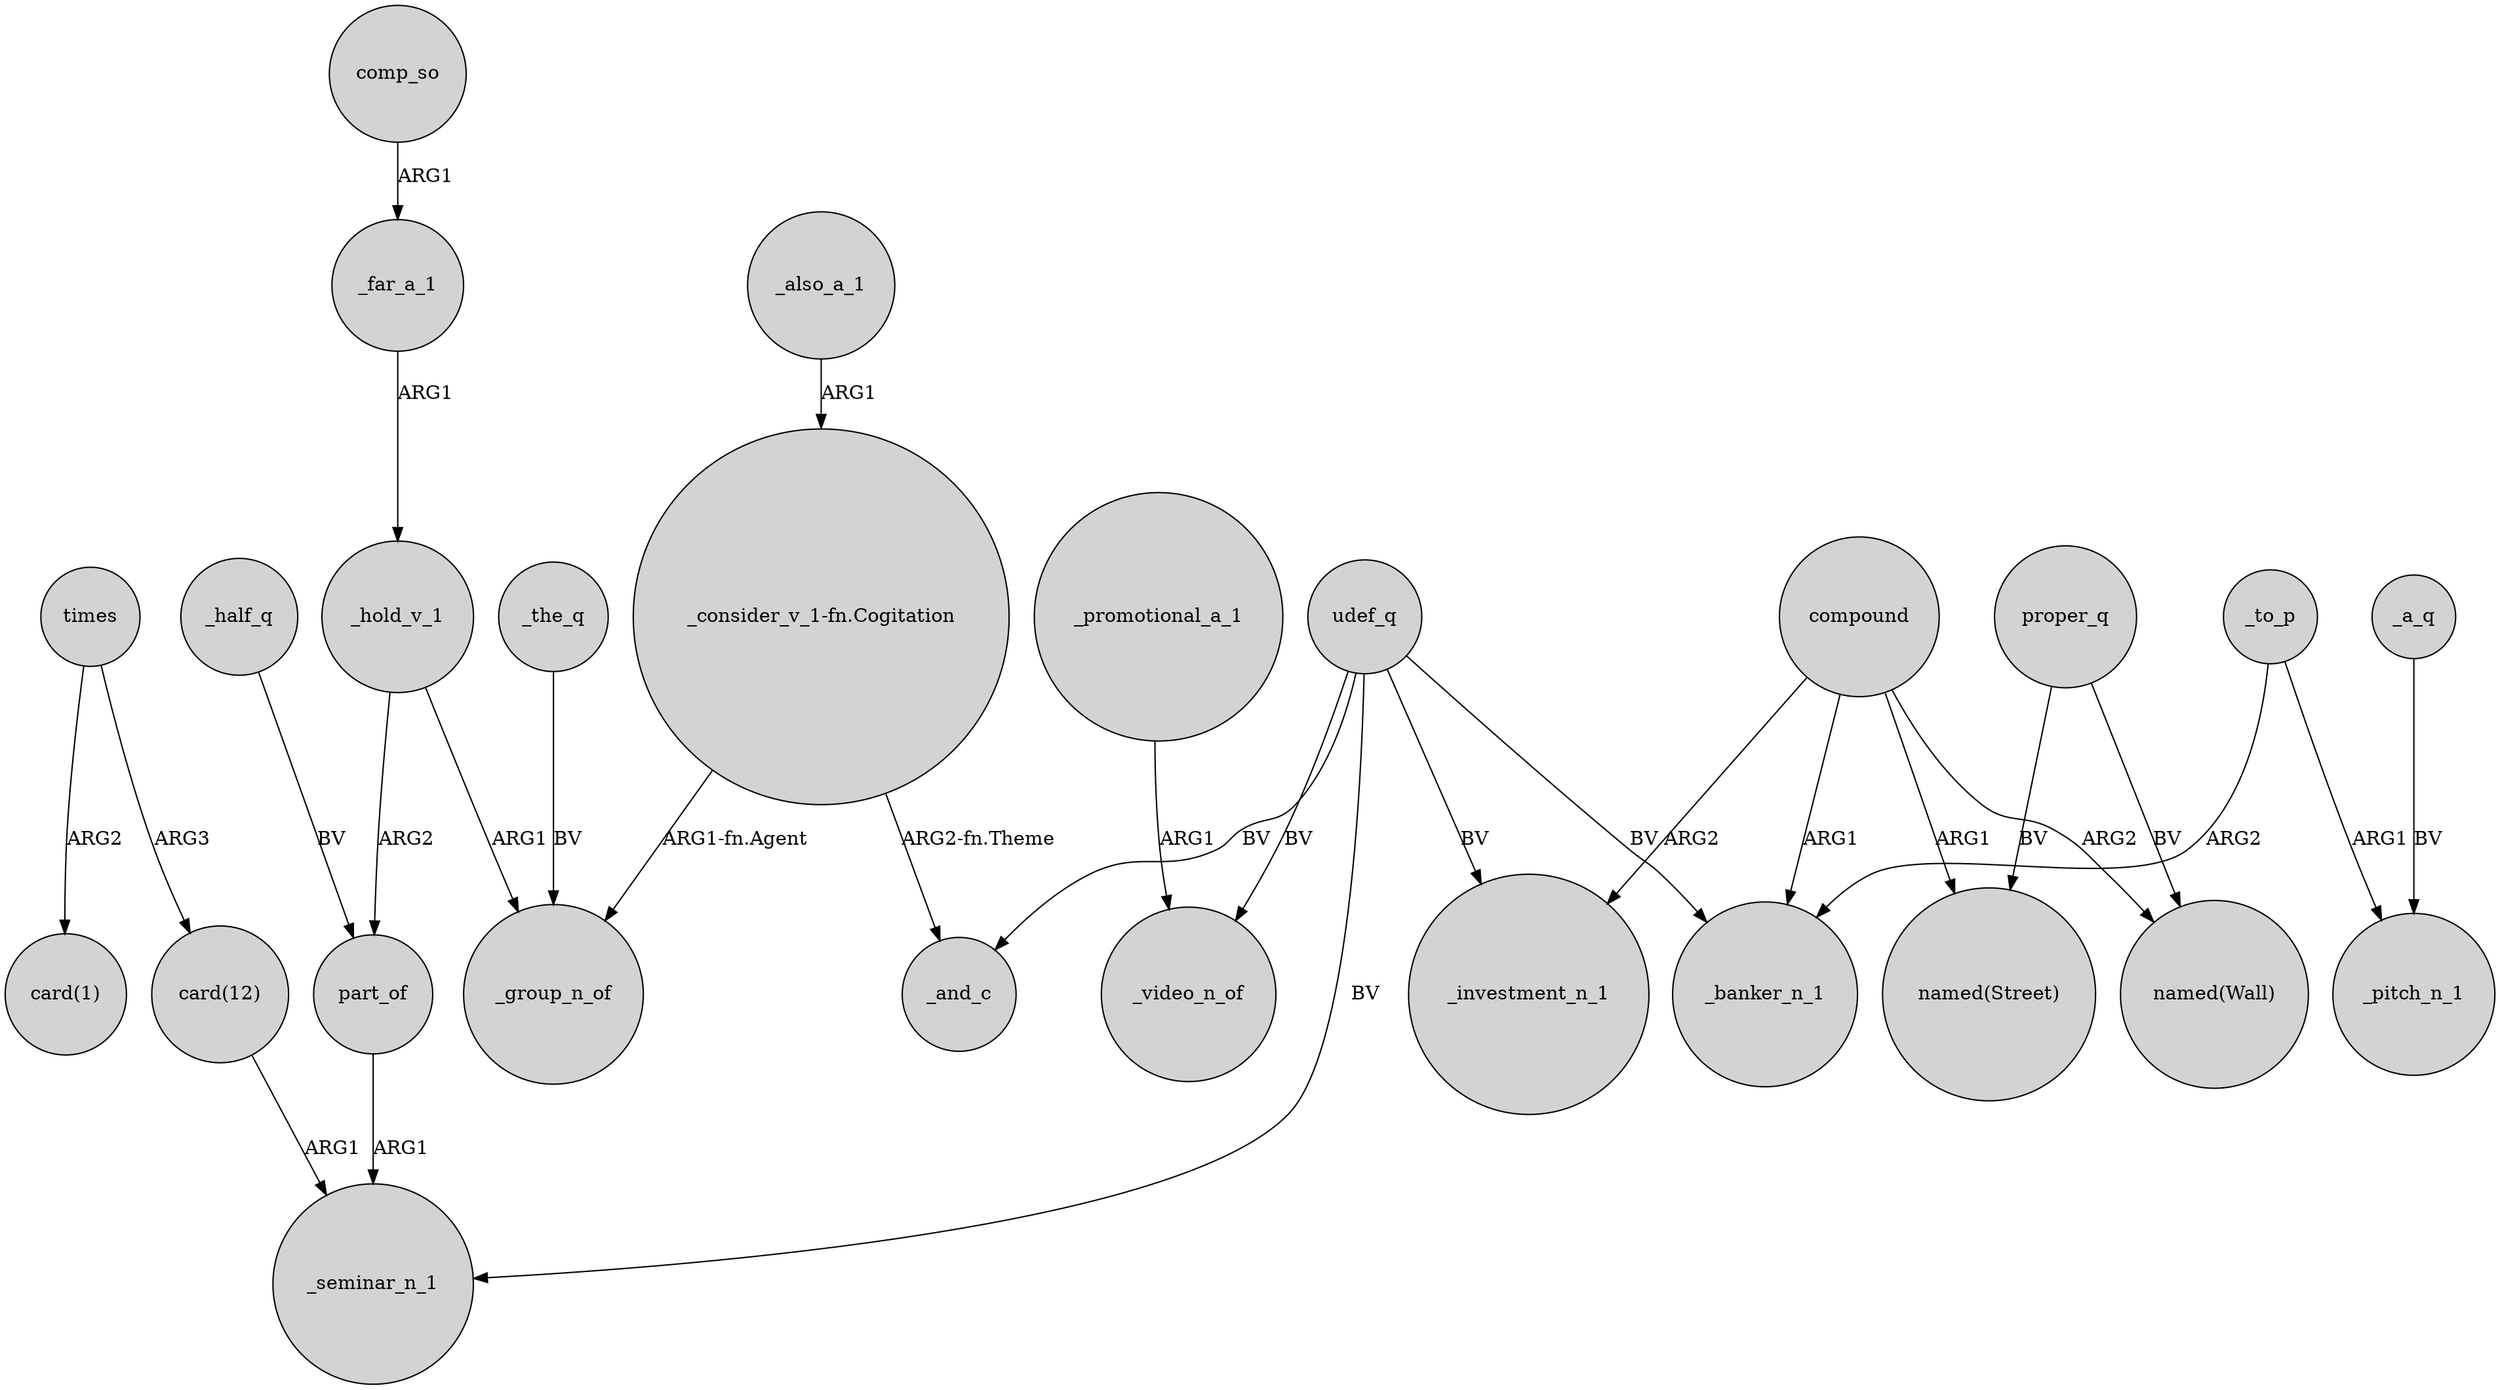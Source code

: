 digraph {
	node [shape=circle style=filled]
	"card(12)" -> _seminar_n_1 [label=ARG1]
	compound -> "named(Street)" [label=ARG1]
	proper_q -> "named(Wall)" [label=BV]
	"_consider_v_1-fn.Cogitation" -> _group_n_of [label="ARG1-fn.Agent"]
	_also_a_1 -> "_consider_v_1-fn.Cogitation" [label=ARG1]
	_far_a_1 -> _hold_v_1 [label=ARG1]
	compound -> _investment_n_1 [label=ARG2]
	"_consider_v_1-fn.Cogitation" -> _and_c [label="ARG2-fn.Theme"]
	_the_q -> _group_n_of [label=BV]
	comp_so -> _far_a_1 [label=ARG1]
	proper_q -> "named(Street)" [label=BV]
	_hold_v_1 -> _group_n_of [label=ARG1]
	compound -> "named(Wall)" [label=ARG2]
	times -> "card(1)" [label=ARG2]
	_hold_v_1 -> part_of [label=ARG2]
	_to_p -> _pitch_n_1 [label=ARG1]
	udef_q -> _banker_n_1 [label=BV]
	_promotional_a_1 -> _video_n_of [label=ARG1]
	_half_q -> part_of [label=BV]
	compound -> _banker_n_1 [label=ARG1]
	part_of -> _seminar_n_1 [label=ARG1]
	_to_p -> _banker_n_1 [label=ARG2]
	udef_q -> _investment_n_1 [label=BV]
	udef_q -> _video_n_of [label=BV]
	udef_q -> _seminar_n_1 [label=BV]
	udef_q -> _and_c [label=BV]
	times -> "card(12)" [label=ARG3]
	_a_q -> _pitch_n_1 [label=BV]
}
